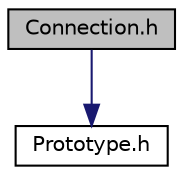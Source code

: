 digraph "Connection.h"
{
 // LATEX_PDF_SIZE
  edge [fontname="Helvetica",fontsize="10",labelfontname="Helvetica",labelfontsize="10"];
  node [fontname="Helvetica",fontsize="10",shape=record];
  Node1 [label="Connection.h",height=0.2,width=0.4,color="black", fillcolor="grey75", style="filled", fontcolor="black",tooltip="File which contain the implementation of Connection class in safeboxe namespace."];
  Node1 -> Node2 [color="midnightblue",fontsize="10",style="solid",fontname="Helvetica"];
  Node2 [label="Prototype.h",height=0.2,width=0.4,color="black", fillcolor="white", style="filled",URL="$_prototype_8h.html",tooltip="Prototype file which contain the Interface Prototype for the safebox."];
}
